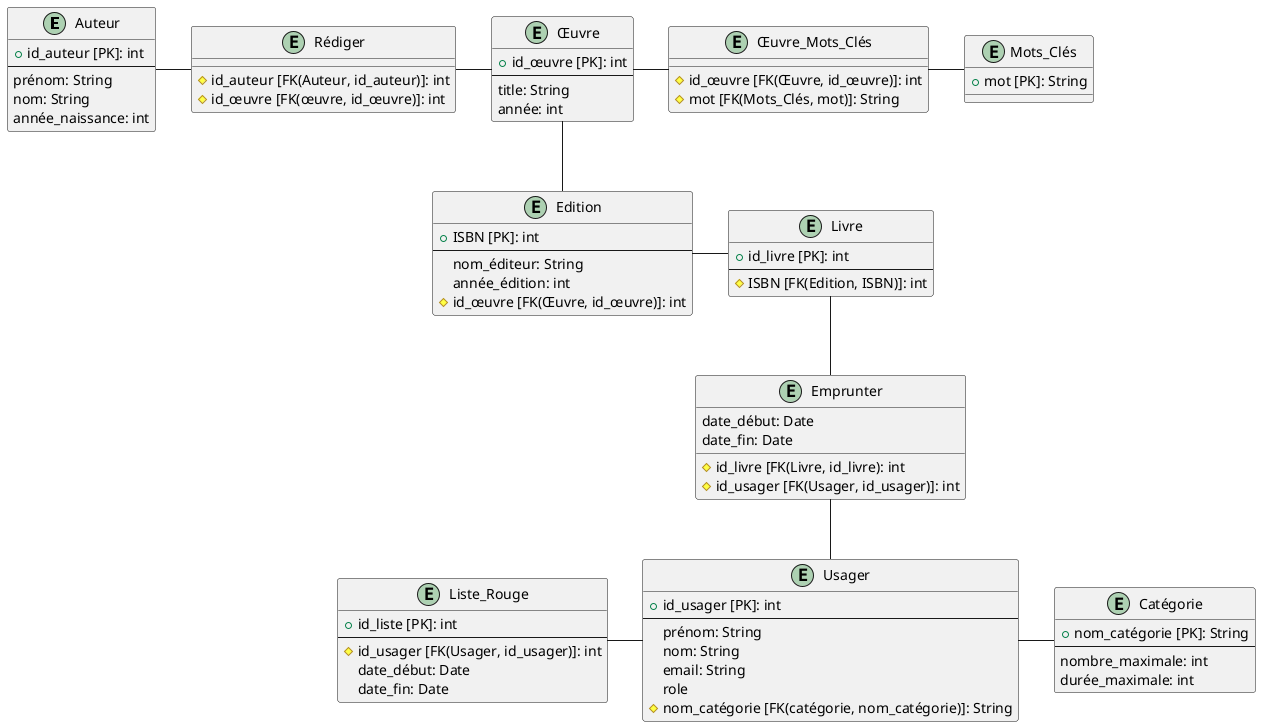 @startuml
skinparam backgroundColor transparent
entity Auteur {
    + id_auteur [PK]: int
    --
    prénom: String
    nom: String
    année_naissance: int
}

entity Rédiger {
    # id_auteur [FK(Auteur, id_auteur)]: int
    # id_œuvre [FK(œuvre, id_œuvre)]: int
}


entity Œuvre {
    + id_œuvre [PK]: int
    --
    title: String
    année: int
}

entity Œuvre_Mots_Clés {
    # id_œuvre [FK(Œuvre, id_œuvre)]: int
    # mot [FK(Mots_Clés, mot)]: String
}

entity Mots_Clés {
    + mot [PK]: String
}

entity Edition {
    + ISBN [PK]: int
    --
    nom_éditeur: String
    année_édition: int
    # id_œuvre [FK(Œuvre, id_œuvre)]: int
}

entity Livre {
    + id_livre [PK]: int
    --
    # ISBN [FK(Edition, ISBN)]: int
}

entity Emprunter {
    # id_livre [FK(Livre, id_livre): int
    # id_usager [FK(Usager, id_usager)]: int
    date_début: Date
    date_fin: Date
}

entity Usager {
    + id_usager [PK]: int
    --
    prénom: String
    nom: String
    email: String
    role
    # nom_catégorie [FK(catégorie, nom_catégorie)]: String
}

entity Catégorie {
    + nom_catégorie [PK]: String
    --
    nombre_maximale: int
    durée_maximale: int
}

entity Liste_Rouge{
    + id_liste [PK]: int
    --
    # id_usager [FK(Usager, id_usager)]: int
    date_début: Date
    date_fin: Date
}



Auteur - Rédiger
Rédiger - Œuvre
Œuvre - Œuvre_Mots_Clés
Œuvre_Mots_Clés - Mots_Clés
Œuvre -- Edition
Edition -right- Livre
Livre -- Emprunter
Emprunter -- Usager
Usager - Catégorie
Usager -left- Liste_Rouge





@enduml